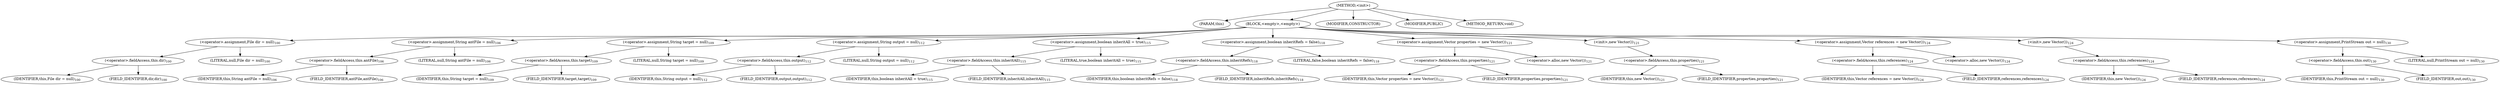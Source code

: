 digraph "&lt;init&gt;" {  
"1261" [label = <(METHOD,&lt;init&gt;)> ]
"1262" [label = <(PARAM,this)> ]
"1263" [label = <(BLOCK,&lt;empty&gt;,&lt;empty&gt;)> ]
"1264" [label = <(&lt;operator&gt;.assignment,File dir = null)<SUB>100</SUB>> ]
"1265" [label = <(&lt;operator&gt;.fieldAccess,this.dir)<SUB>100</SUB>> ]
"1266" [label = <(IDENTIFIER,this,File dir = null)<SUB>100</SUB>> ]
"1267" [label = <(FIELD_IDENTIFIER,dir,dir)<SUB>100</SUB>> ]
"1268" [label = <(LITERAL,null,File dir = null)<SUB>100</SUB>> ]
"1269" [label = <(&lt;operator&gt;.assignment,String antFile = null)<SUB>106</SUB>> ]
"1270" [label = <(&lt;operator&gt;.fieldAccess,this.antFile)<SUB>106</SUB>> ]
"1271" [label = <(IDENTIFIER,this,String antFile = null)<SUB>106</SUB>> ]
"1272" [label = <(FIELD_IDENTIFIER,antFile,antFile)<SUB>106</SUB>> ]
"1273" [label = <(LITERAL,null,String antFile = null)<SUB>106</SUB>> ]
"1274" [label = <(&lt;operator&gt;.assignment,String target = null)<SUB>109</SUB>> ]
"1275" [label = <(&lt;operator&gt;.fieldAccess,this.target)<SUB>109</SUB>> ]
"1276" [label = <(IDENTIFIER,this,String target = null)<SUB>109</SUB>> ]
"1277" [label = <(FIELD_IDENTIFIER,target,target)<SUB>109</SUB>> ]
"1278" [label = <(LITERAL,null,String target = null)<SUB>109</SUB>> ]
"1279" [label = <(&lt;operator&gt;.assignment,String output = null)<SUB>112</SUB>> ]
"1280" [label = <(&lt;operator&gt;.fieldAccess,this.output)<SUB>112</SUB>> ]
"1281" [label = <(IDENTIFIER,this,String output = null)<SUB>112</SUB>> ]
"1282" [label = <(FIELD_IDENTIFIER,output,output)<SUB>112</SUB>> ]
"1283" [label = <(LITERAL,null,String output = null)<SUB>112</SUB>> ]
"1284" [label = <(&lt;operator&gt;.assignment,boolean inheritAll = true)<SUB>115</SUB>> ]
"1285" [label = <(&lt;operator&gt;.fieldAccess,this.inheritAll)<SUB>115</SUB>> ]
"1286" [label = <(IDENTIFIER,this,boolean inheritAll = true)<SUB>115</SUB>> ]
"1287" [label = <(FIELD_IDENTIFIER,inheritAll,inheritAll)<SUB>115</SUB>> ]
"1288" [label = <(LITERAL,true,boolean inheritAll = true)<SUB>115</SUB>> ]
"1289" [label = <(&lt;operator&gt;.assignment,boolean inheritRefs = false)<SUB>118</SUB>> ]
"1290" [label = <(&lt;operator&gt;.fieldAccess,this.inheritRefs)<SUB>118</SUB>> ]
"1291" [label = <(IDENTIFIER,this,boolean inheritRefs = false)<SUB>118</SUB>> ]
"1292" [label = <(FIELD_IDENTIFIER,inheritRefs,inheritRefs)<SUB>118</SUB>> ]
"1293" [label = <(LITERAL,false,boolean inheritRefs = false)<SUB>118</SUB>> ]
"1294" [label = <(&lt;operator&gt;.assignment,Vector properties = new Vector())<SUB>121</SUB>> ]
"1295" [label = <(&lt;operator&gt;.fieldAccess,this.properties)<SUB>121</SUB>> ]
"1296" [label = <(IDENTIFIER,this,Vector properties = new Vector())<SUB>121</SUB>> ]
"1297" [label = <(FIELD_IDENTIFIER,properties,properties)<SUB>121</SUB>> ]
"1298" [label = <(&lt;operator&gt;.alloc,new Vector())<SUB>121</SUB>> ]
"1299" [label = <(&lt;init&gt;,new Vector())<SUB>121</SUB>> ]
"1300" [label = <(&lt;operator&gt;.fieldAccess,this.properties)<SUB>121</SUB>> ]
"1301" [label = <(IDENTIFIER,this,new Vector())<SUB>121</SUB>> ]
"1302" [label = <(FIELD_IDENTIFIER,properties,properties)<SUB>121</SUB>> ]
"1303" [label = <(&lt;operator&gt;.assignment,Vector references = new Vector())<SUB>124</SUB>> ]
"1304" [label = <(&lt;operator&gt;.fieldAccess,this.references)<SUB>124</SUB>> ]
"1305" [label = <(IDENTIFIER,this,Vector references = new Vector())<SUB>124</SUB>> ]
"1306" [label = <(FIELD_IDENTIFIER,references,references)<SUB>124</SUB>> ]
"1307" [label = <(&lt;operator&gt;.alloc,new Vector())<SUB>124</SUB>> ]
"1308" [label = <(&lt;init&gt;,new Vector())<SUB>124</SUB>> ]
"1309" [label = <(&lt;operator&gt;.fieldAccess,this.references)<SUB>124</SUB>> ]
"1310" [label = <(IDENTIFIER,this,new Vector())<SUB>124</SUB>> ]
"1311" [label = <(FIELD_IDENTIFIER,references,references)<SUB>124</SUB>> ]
"1312" [label = <(&lt;operator&gt;.assignment,PrintStream out = null)<SUB>130</SUB>> ]
"1313" [label = <(&lt;operator&gt;.fieldAccess,this.out)<SUB>130</SUB>> ]
"1314" [label = <(IDENTIFIER,this,PrintStream out = null)<SUB>130</SUB>> ]
"1315" [label = <(FIELD_IDENTIFIER,out,out)<SUB>130</SUB>> ]
"1316" [label = <(LITERAL,null,PrintStream out = null)<SUB>130</SUB>> ]
"1317" [label = <(MODIFIER,CONSTRUCTOR)> ]
"1318" [label = <(MODIFIER,PUBLIC)> ]
"1319" [label = <(METHOD_RETURN,void)> ]
  "1261" -> "1262" 
  "1261" -> "1263" 
  "1261" -> "1317" 
  "1261" -> "1318" 
  "1261" -> "1319" 
  "1263" -> "1264" 
  "1263" -> "1269" 
  "1263" -> "1274" 
  "1263" -> "1279" 
  "1263" -> "1284" 
  "1263" -> "1289" 
  "1263" -> "1294" 
  "1263" -> "1299" 
  "1263" -> "1303" 
  "1263" -> "1308" 
  "1263" -> "1312" 
  "1264" -> "1265" 
  "1264" -> "1268" 
  "1265" -> "1266" 
  "1265" -> "1267" 
  "1269" -> "1270" 
  "1269" -> "1273" 
  "1270" -> "1271" 
  "1270" -> "1272" 
  "1274" -> "1275" 
  "1274" -> "1278" 
  "1275" -> "1276" 
  "1275" -> "1277" 
  "1279" -> "1280" 
  "1279" -> "1283" 
  "1280" -> "1281" 
  "1280" -> "1282" 
  "1284" -> "1285" 
  "1284" -> "1288" 
  "1285" -> "1286" 
  "1285" -> "1287" 
  "1289" -> "1290" 
  "1289" -> "1293" 
  "1290" -> "1291" 
  "1290" -> "1292" 
  "1294" -> "1295" 
  "1294" -> "1298" 
  "1295" -> "1296" 
  "1295" -> "1297" 
  "1299" -> "1300" 
  "1300" -> "1301" 
  "1300" -> "1302" 
  "1303" -> "1304" 
  "1303" -> "1307" 
  "1304" -> "1305" 
  "1304" -> "1306" 
  "1308" -> "1309" 
  "1309" -> "1310" 
  "1309" -> "1311" 
  "1312" -> "1313" 
  "1312" -> "1316" 
  "1313" -> "1314" 
  "1313" -> "1315" 
}
